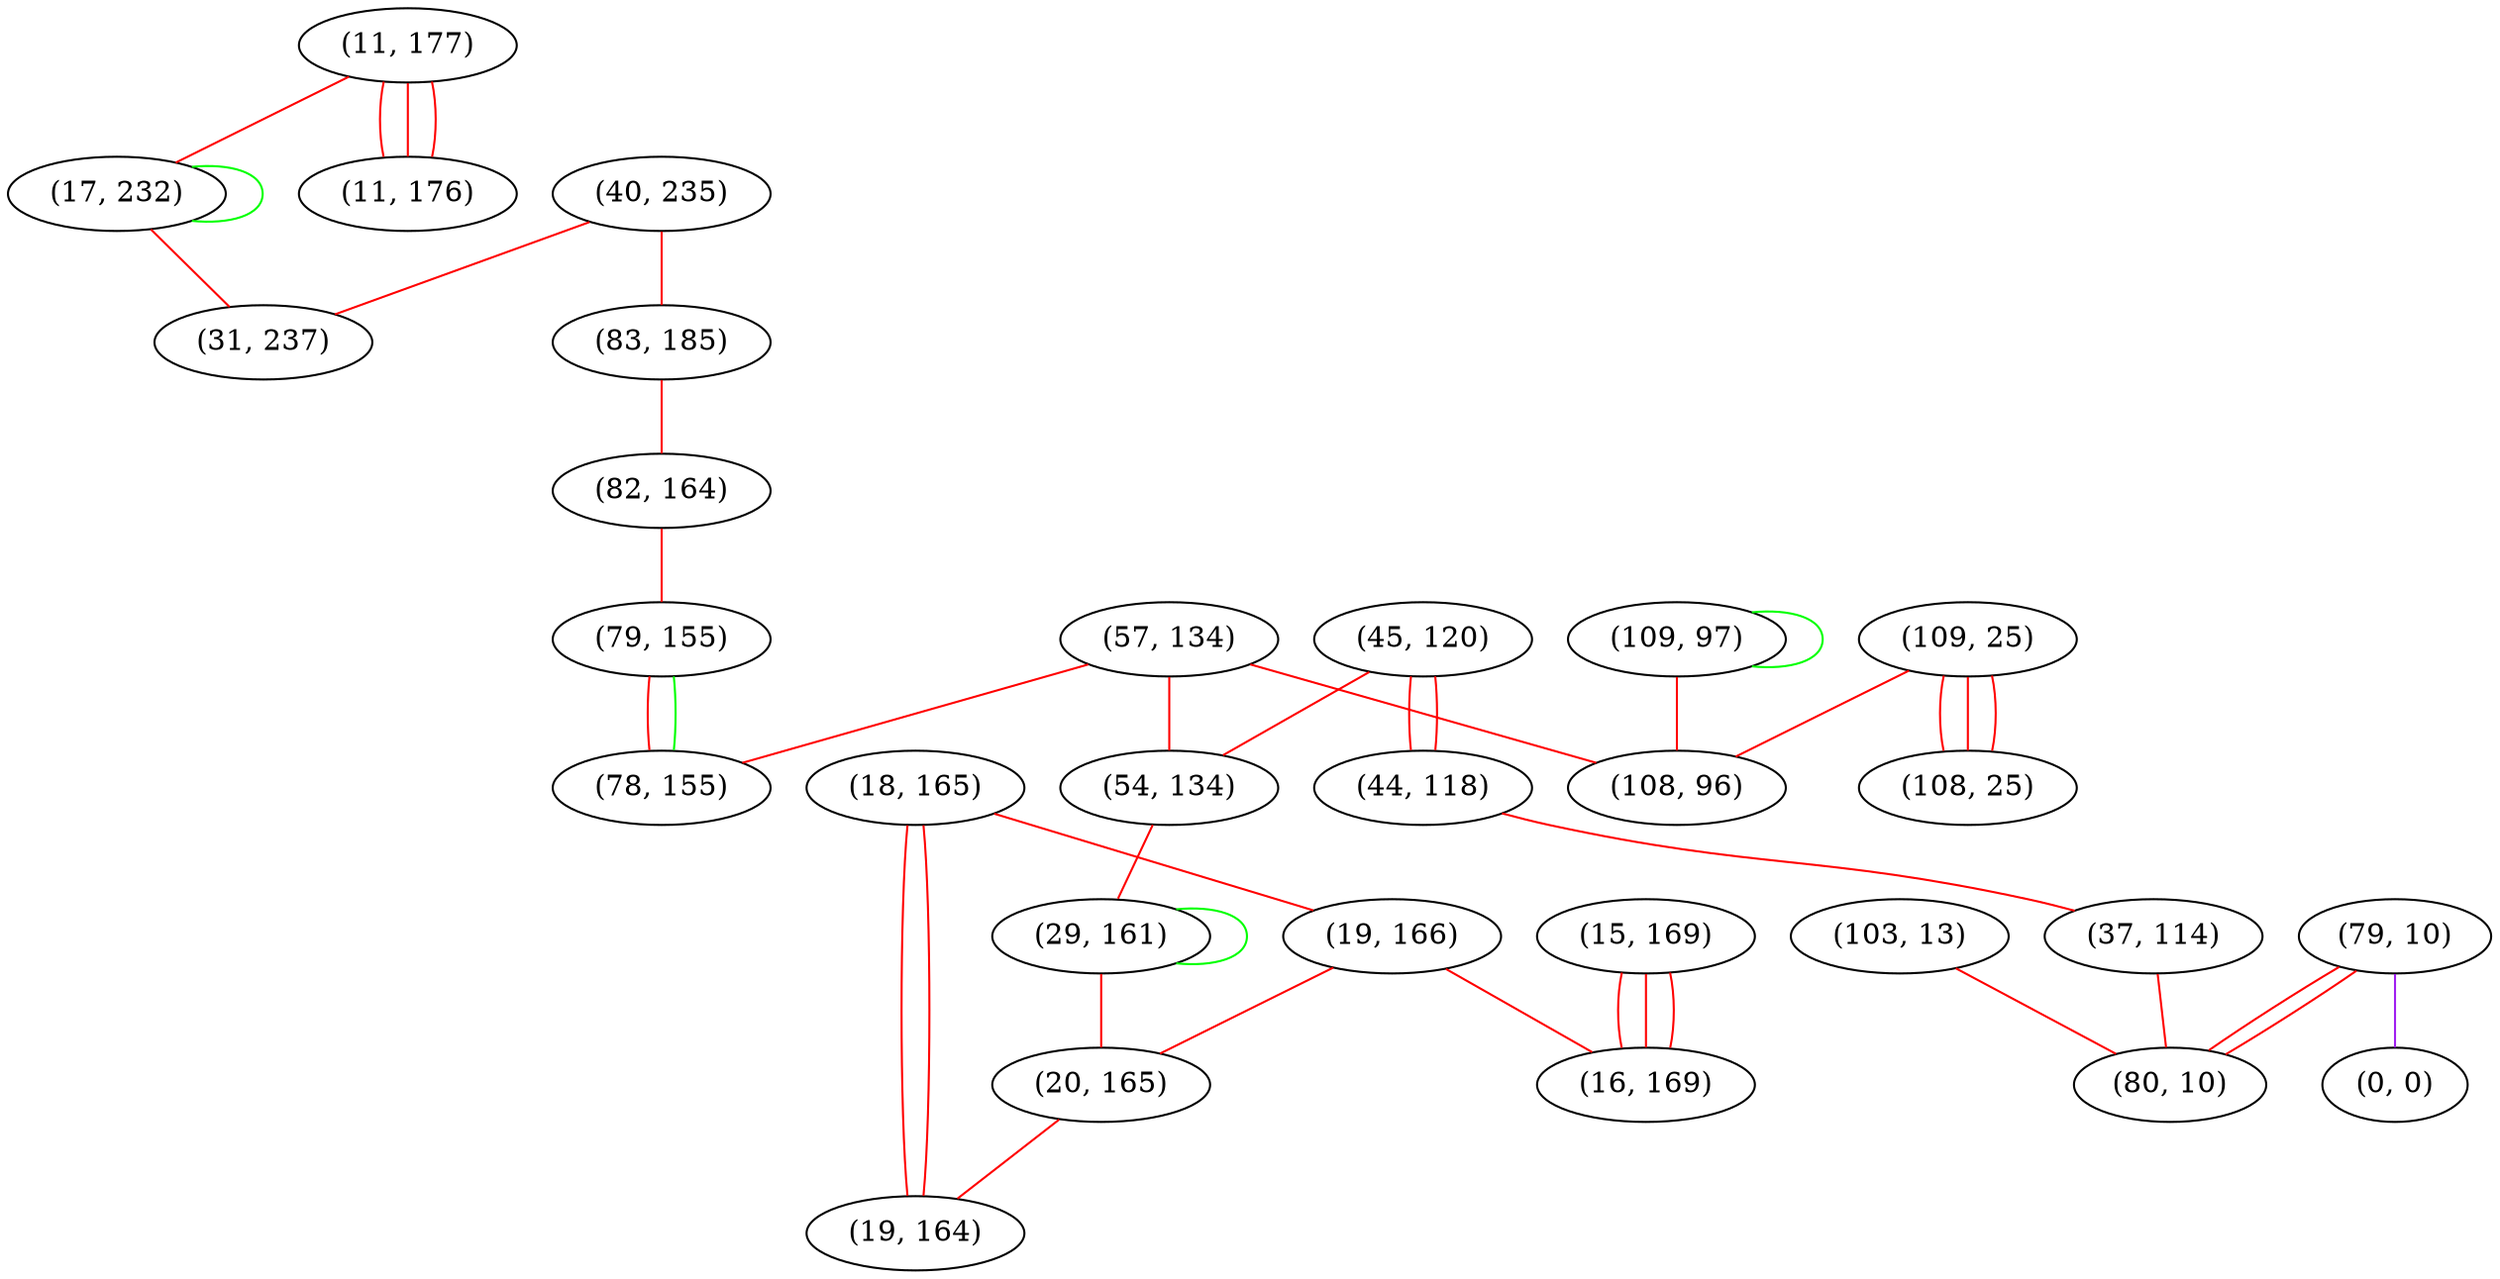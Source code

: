 graph "" {
"(11, 177)";
"(45, 120)";
"(109, 25)";
"(40, 235)";
"(57, 134)";
"(79, 10)";
"(83, 185)";
"(44, 118)";
"(11, 176)";
"(17, 232)";
"(37, 114)";
"(82, 164)";
"(31, 237)";
"(54, 134)";
"(18, 165)";
"(79, 155)";
"(0, 0)";
"(103, 13)";
"(108, 25)";
"(29, 161)";
"(15, 169)";
"(109, 97)";
"(80, 10)";
"(19, 166)";
"(108, 96)";
"(16, 169)";
"(78, 155)";
"(20, 165)";
"(19, 164)";
"(11, 177)" -- "(11, 176)"  [color=red, key=0, weight=1];
"(11, 177)" -- "(11, 176)"  [color=red, key=1, weight=1];
"(11, 177)" -- "(11, 176)"  [color=red, key=2, weight=1];
"(11, 177)" -- "(17, 232)"  [color=red, key=0, weight=1];
"(45, 120)" -- "(44, 118)"  [color=red, key=0, weight=1];
"(45, 120)" -- "(44, 118)"  [color=red, key=1, weight=1];
"(45, 120)" -- "(54, 134)"  [color=red, key=0, weight=1];
"(109, 25)" -- "(108, 25)"  [color=red, key=0, weight=1];
"(109, 25)" -- "(108, 25)"  [color=red, key=1, weight=1];
"(109, 25)" -- "(108, 25)"  [color=red, key=2, weight=1];
"(109, 25)" -- "(108, 96)"  [color=red, key=0, weight=1];
"(40, 235)" -- "(83, 185)"  [color=red, key=0, weight=1];
"(40, 235)" -- "(31, 237)"  [color=red, key=0, weight=1];
"(57, 134)" -- "(78, 155)"  [color=red, key=0, weight=1];
"(57, 134)" -- "(108, 96)"  [color=red, key=0, weight=1];
"(57, 134)" -- "(54, 134)"  [color=red, key=0, weight=1];
"(79, 10)" -- "(0, 0)"  [color=purple, key=0, weight=4];
"(79, 10)" -- "(80, 10)"  [color=red, key=0, weight=1];
"(79, 10)" -- "(80, 10)"  [color=red, key=1, weight=1];
"(83, 185)" -- "(82, 164)"  [color=red, key=0, weight=1];
"(44, 118)" -- "(37, 114)"  [color=red, key=0, weight=1];
"(17, 232)" -- "(17, 232)"  [color=green, key=0, weight=2];
"(17, 232)" -- "(31, 237)"  [color=red, key=0, weight=1];
"(37, 114)" -- "(80, 10)"  [color=red, key=0, weight=1];
"(82, 164)" -- "(79, 155)"  [color=red, key=0, weight=1];
"(54, 134)" -- "(29, 161)"  [color=red, key=0, weight=1];
"(18, 165)" -- "(19, 164)"  [color=red, key=0, weight=1];
"(18, 165)" -- "(19, 164)"  [color=red, key=1, weight=1];
"(18, 165)" -- "(19, 166)"  [color=red, key=0, weight=1];
"(79, 155)" -- "(78, 155)"  [color=red, key=0, weight=1];
"(79, 155)" -- "(78, 155)"  [color=green, key=1, weight=2];
"(103, 13)" -- "(80, 10)"  [color=red, key=0, weight=1];
"(29, 161)" -- "(20, 165)"  [color=red, key=0, weight=1];
"(29, 161)" -- "(29, 161)"  [color=green, key=0, weight=2];
"(15, 169)" -- "(16, 169)"  [color=red, key=0, weight=1];
"(15, 169)" -- "(16, 169)"  [color=red, key=1, weight=1];
"(15, 169)" -- "(16, 169)"  [color=red, key=2, weight=1];
"(109, 97)" -- "(109, 97)"  [color=green, key=0, weight=2];
"(109, 97)" -- "(108, 96)"  [color=red, key=0, weight=1];
"(19, 166)" -- "(20, 165)"  [color=red, key=0, weight=1];
"(19, 166)" -- "(16, 169)"  [color=red, key=0, weight=1];
"(20, 165)" -- "(19, 164)"  [color=red, key=0, weight=1];
}
